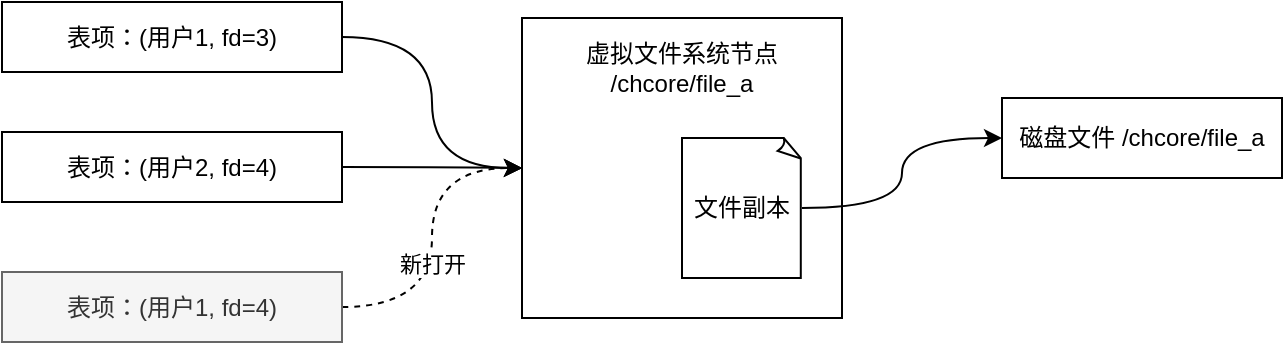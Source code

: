 <mxfile version="20.5.3" type="github">
  <diagram id="FPE9MjmO0561xppsKwPV" name="第 1 页">
    <mxGraphModel dx="2062" dy="1066" grid="1" gridSize="10" guides="1" tooltips="1" connect="1" arrows="1" fold="1" page="1" pageScale="1" pageWidth="827" pageHeight="1169" math="0" shadow="0">
      <root>
        <mxCell id="0" />
        <mxCell id="1" parent="0" />
        <mxCell id="WDD8p7Qb1iRJwsrjvyoN-2" value="磁盘文件 /chcore/file_a" style="rounded=0;whiteSpace=wrap;html=1;" vertex="1" parent="1">
          <mxGeometry x="570" y="420" width="140" height="40" as="geometry" />
        </mxCell>
        <mxCell id="WDD8p7Qb1iRJwsrjvyoN-4" value="" style="rounded=0;whiteSpace=wrap;html=1;" vertex="1" parent="1">
          <mxGeometry x="330" y="380" width="160" height="150" as="geometry" />
        </mxCell>
        <mxCell id="WDD8p7Qb1iRJwsrjvyoN-6" style="edgeStyle=orthogonalEdgeStyle;rounded=0;orthogonalLoop=1;jettySize=auto;html=1;exitX=1;exitY=0.5;exitDx=0;exitDy=0;exitPerimeter=0;entryX=0;entryY=0.5;entryDx=0;entryDy=0;curved=1;" edge="1" parent="1" source="WDD8p7Qb1iRJwsrjvyoN-3" target="WDD8p7Qb1iRJwsrjvyoN-2">
          <mxGeometry relative="1" as="geometry" />
        </mxCell>
        <mxCell id="WDD8p7Qb1iRJwsrjvyoN-3" value="文件副本" style="whiteSpace=wrap;html=1;shape=mxgraph.basic.document" vertex="1" parent="1">
          <mxGeometry x="410" y="440" width="60" height="70" as="geometry" />
        </mxCell>
        <mxCell id="WDD8p7Qb1iRJwsrjvyoN-5" value="虚拟文件系统节点&lt;br&gt;/chcore/file_a" style="text;html=1;strokeColor=none;fillColor=none;align=center;verticalAlign=middle;whiteSpace=wrap;rounded=0;" vertex="1" parent="1">
          <mxGeometry x="355" y="390" width="110" height="30" as="geometry" />
        </mxCell>
        <mxCell id="WDD8p7Qb1iRJwsrjvyoN-10" style="edgeStyle=orthogonalEdgeStyle;curved=1;rounded=0;orthogonalLoop=1;jettySize=auto;html=1;exitX=1;exitY=0.5;exitDx=0;exitDy=0;entryX=0;entryY=0.5;entryDx=0;entryDy=0;" edge="1" parent="1" source="WDD8p7Qb1iRJwsrjvyoN-7" target="WDD8p7Qb1iRJwsrjvyoN-4">
          <mxGeometry relative="1" as="geometry" />
        </mxCell>
        <mxCell id="WDD8p7Qb1iRJwsrjvyoN-7" value="表项：(用户1, fd=3)" style="rounded=0;whiteSpace=wrap;html=1;" vertex="1" parent="1">
          <mxGeometry x="70" y="372" width="170" height="35" as="geometry" />
        </mxCell>
        <mxCell id="WDD8p7Qb1iRJwsrjvyoN-13" style="edgeStyle=orthogonalEdgeStyle;curved=1;rounded=0;orthogonalLoop=1;jettySize=auto;html=1;exitX=1;exitY=0.5;exitDx=0;exitDy=0;entryX=0;entryY=0.5;entryDx=0;entryDy=0;" edge="1" parent="1" source="WDD8p7Qb1iRJwsrjvyoN-8" target="WDD8p7Qb1iRJwsrjvyoN-4">
          <mxGeometry relative="1" as="geometry" />
        </mxCell>
        <mxCell id="WDD8p7Qb1iRJwsrjvyoN-8" value="表项：(用户2, fd=4)" style="rounded=0;whiteSpace=wrap;html=1;" vertex="1" parent="1">
          <mxGeometry x="70" y="437" width="170" height="35" as="geometry" />
        </mxCell>
        <mxCell id="WDD8p7Qb1iRJwsrjvyoN-16" style="edgeStyle=orthogonalEdgeStyle;curved=1;rounded=0;orthogonalLoop=1;jettySize=auto;html=1;exitX=1;exitY=0.5;exitDx=0;exitDy=0;entryX=0;entryY=0.5;entryDx=0;entryDy=0;dashed=1;" edge="1" parent="1" source="WDD8p7Qb1iRJwsrjvyoN-9" target="WDD8p7Qb1iRJwsrjvyoN-4">
          <mxGeometry relative="1" as="geometry" />
        </mxCell>
        <mxCell id="WDD8p7Qb1iRJwsrjvyoN-17" value="新打开" style="edgeLabel;html=1;align=center;verticalAlign=middle;resizable=0;points=[];" vertex="1" connectable="0" parent="WDD8p7Qb1iRJwsrjvyoN-16">
          <mxGeometry x="-0.154" relative="1" as="geometry">
            <mxPoint y="1" as="offset" />
          </mxGeometry>
        </mxCell>
        <mxCell id="WDD8p7Qb1iRJwsrjvyoN-9" value="表项：(用户1, fd=4)" style="rounded=0;whiteSpace=wrap;html=1;fillColor=#f5f5f5;fontColor=#333333;strokeColor=#666666;" vertex="1" parent="1">
          <mxGeometry x="70" y="507" width="170" height="35" as="geometry" />
        </mxCell>
      </root>
    </mxGraphModel>
  </diagram>
</mxfile>
